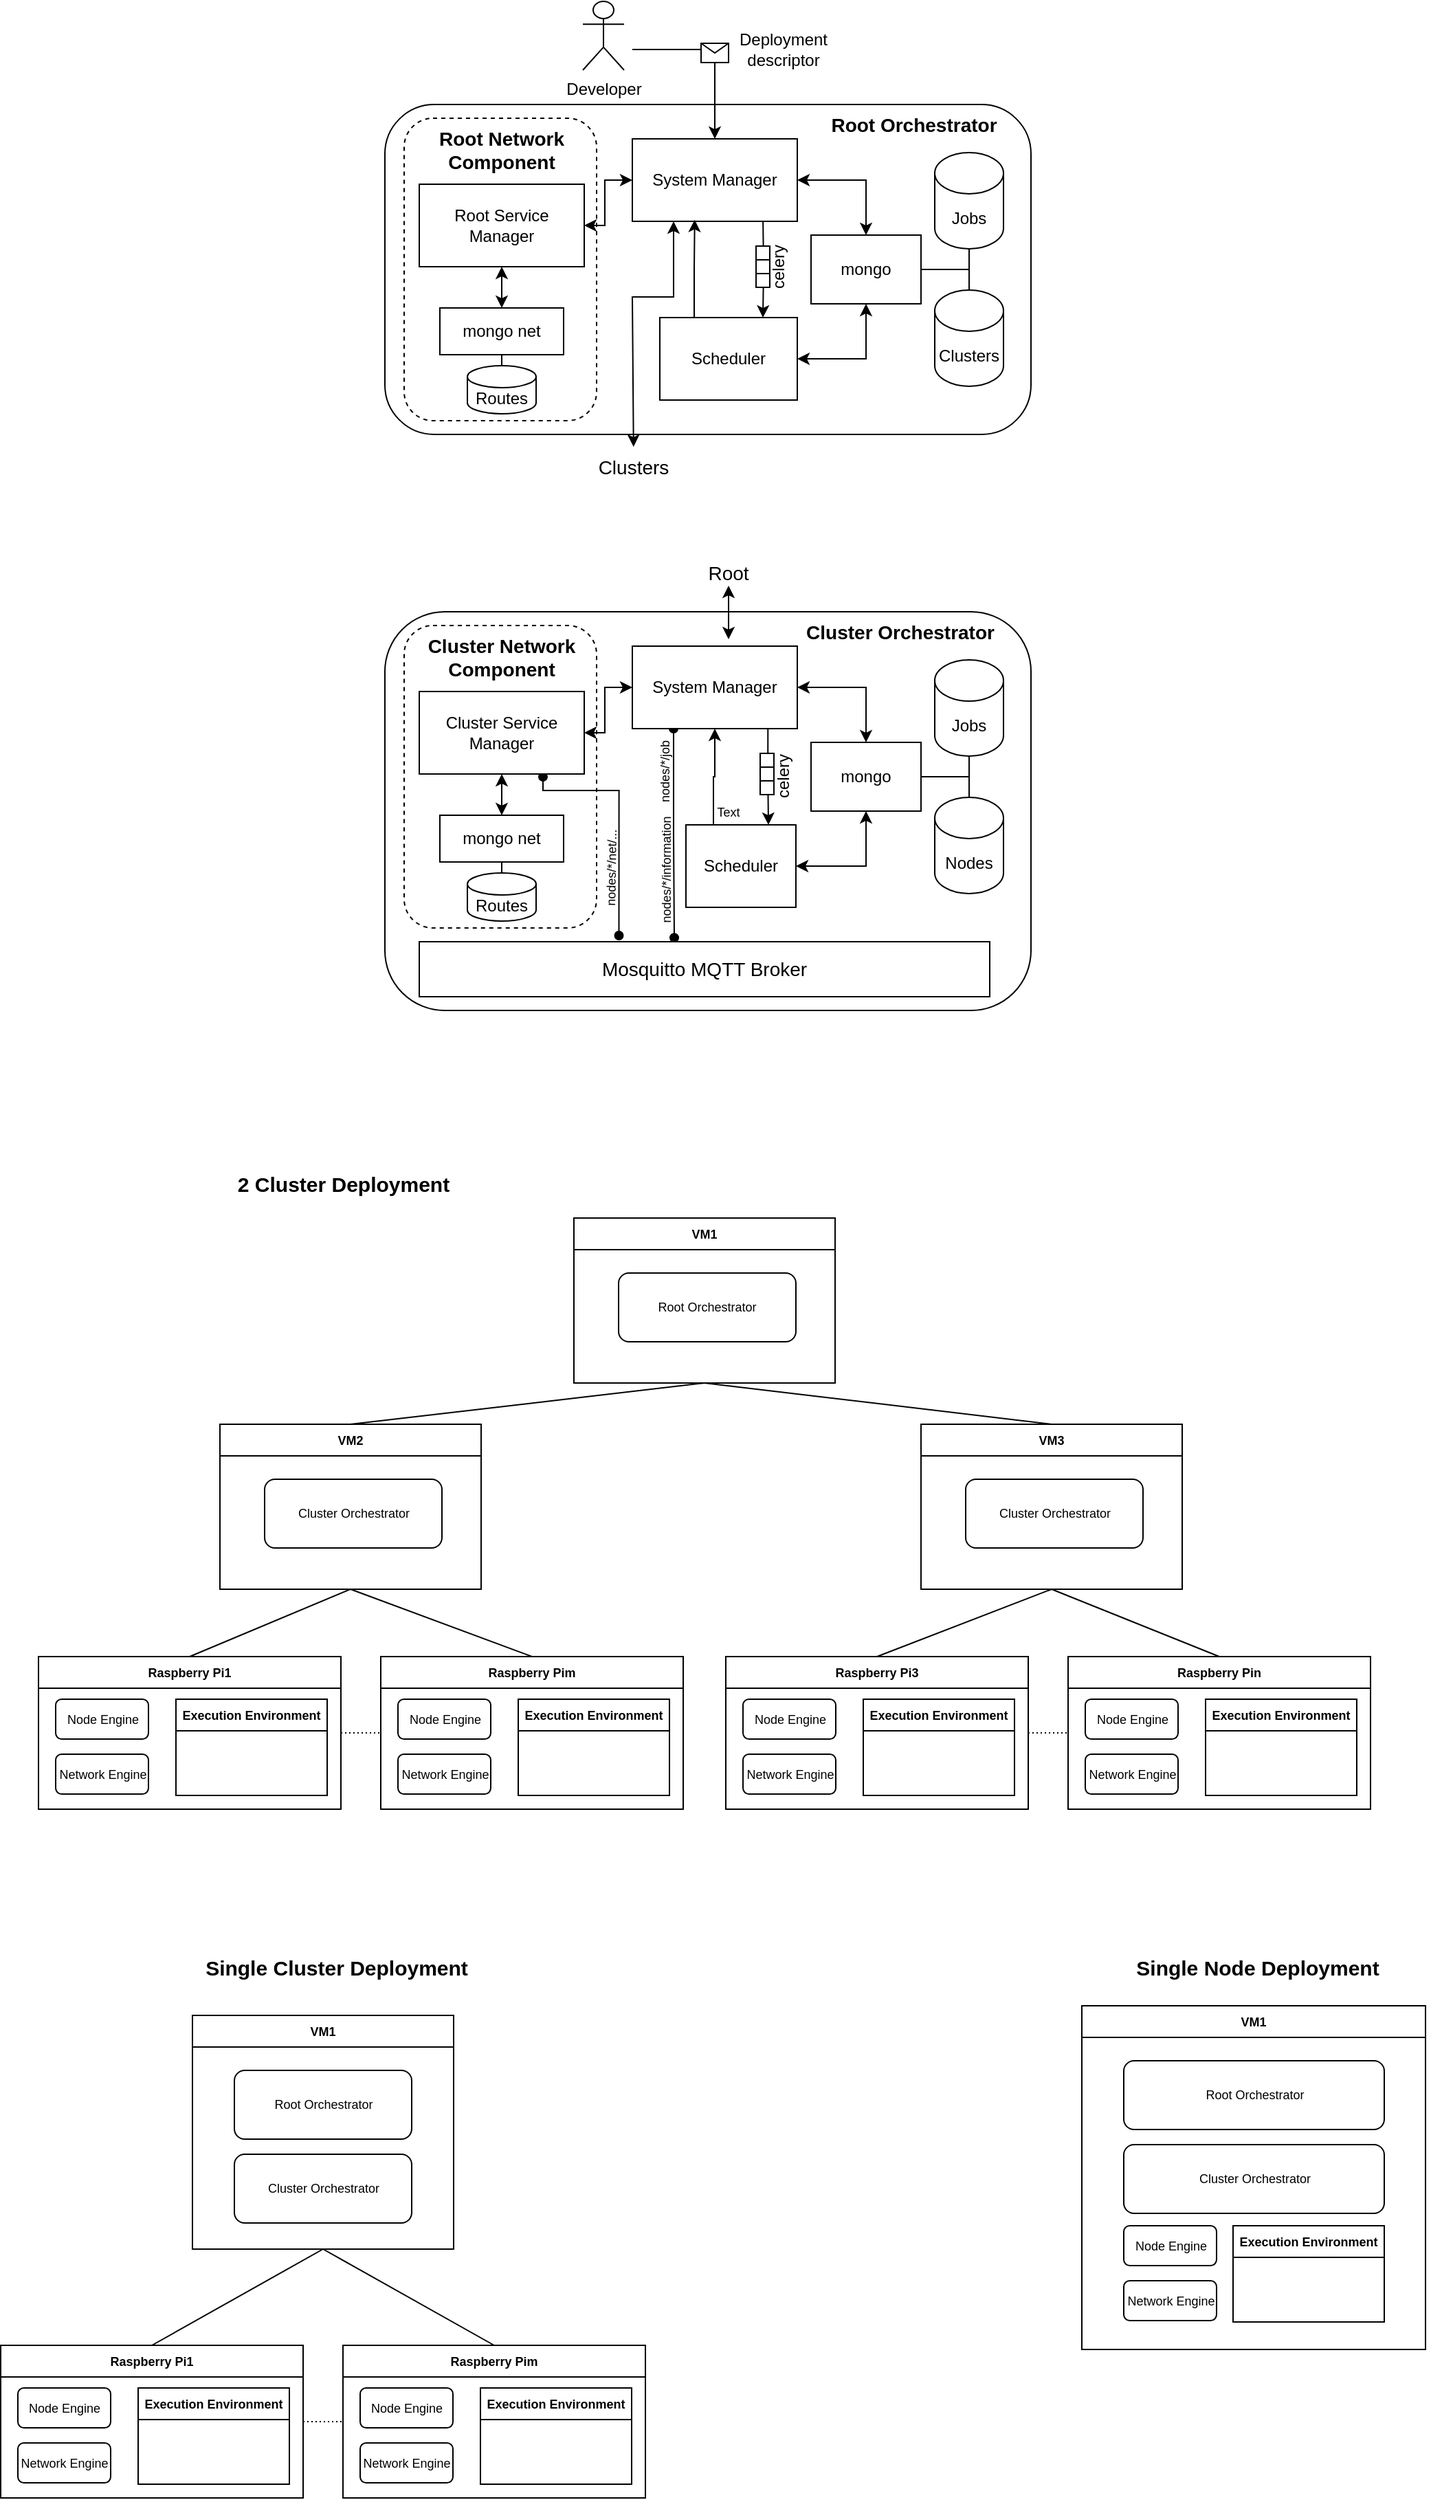 <mxfile version="16.4.0" type="device"><diagram id="ZdwTuiK6LGV12zfFTO1-" name="Page-1"><mxGraphModel dx="2547" dy="2256" grid="1" gridSize="10" guides="1" tooltips="1" connect="1" arrows="1" fold="1" page="1" pageScale="1" pageWidth="827" pageHeight="1169" math="0" shadow="0"><root><mxCell id="0"/><mxCell id="1" parent="0"/><mxCell id="b5Y4_zGtjNbEffgwSiQB-1" value="" style="rounded=1;whiteSpace=wrap;html=1;" vertex="1" parent="1"><mxGeometry x="160" y="40" width="470" height="240" as="geometry"/></mxCell><mxCell id="b5Y4_zGtjNbEffgwSiQB-14" style="edgeStyle=orthogonalEdgeStyle;rounded=0;orthogonalLoop=1;jettySize=auto;html=1;entryX=0.75;entryY=0;entryDx=0;entryDy=0;endArrow=classic;endFill=1;" edge="1" parent="1" target="b5Y4_zGtjNbEffgwSiQB-4"><mxGeometry relative="1" as="geometry"><mxPoint x="435" y="120" as="sourcePoint"/></mxGeometry></mxCell><mxCell id="b5Y4_zGtjNbEffgwSiQB-27" style="edgeStyle=orthogonalEdgeStyle;rounded=0;orthogonalLoop=1;jettySize=auto;html=1;exitX=1;exitY=0.5;exitDx=0;exitDy=0;entryX=0.5;entryY=0;entryDx=0;entryDy=0;startArrow=classic;startFill=1;endArrow=classic;endFill=1;" edge="1" parent="1" source="b5Y4_zGtjNbEffgwSiQB-2" target="b5Y4_zGtjNbEffgwSiQB-9"><mxGeometry relative="1" as="geometry"/></mxCell><mxCell id="b5Y4_zGtjNbEffgwSiQB-2" value="System Manager" style="rounded=0;whiteSpace=wrap;html=1;" vertex="1" parent="1"><mxGeometry x="340" y="65" width="120" height="60" as="geometry"/></mxCell><mxCell id="b5Y4_zGtjNbEffgwSiQB-26" style="edgeStyle=orthogonalEdgeStyle;rounded=0;orthogonalLoop=1;jettySize=auto;html=1;exitX=1;exitY=0.5;exitDx=0;exitDy=0;endArrow=classic;endFill=1;startArrow=classic;startFill=1;" edge="1" parent="1" source="b5Y4_zGtjNbEffgwSiQB-4" target="b5Y4_zGtjNbEffgwSiQB-9"><mxGeometry relative="1" as="geometry"/></mxCell><mxCell id="b5Y4_zGtjNbEffgwSiQB-71" style="edgeStyle=orthogonalEdgeStyle;rounded=0;orthogonalLoop=1;jettySize=auto;html=1;exitX=0.25;exitY=0;exitDx=0;exitDy=0;entryX=0.378;entryY=0.981;entryDx=0;entryDy=0;entryPerimeter=0;fontSize=14;startArrow=none;startFill=0;endArrow=classic;endFill=1;" edge="1" parent="1" source="b5Y4_zGtjNbEffgwSiQB-4" target="b5Y4_zGtjNbEffgwSiQB-2"><mxGeometry relative="1" as="geometry"/></mxCell><mxCell id="b5Y4_zGtjNbEffgwSiQB-4" value="Scheduler" style="rounded=0;whiteSpace=wrap;html=1;" vertex="1" parent="1"><mxGeometry x="360" y="195" width="100" height="60" as="geometry"/></mxCell><mxCell id="b5Y4_zGtjNbEffgwSiQB-5" value="Jobs" style="shape=cylinder3;whiteSpace=wrap;html=1;boundedLbl=1;backgroundOutline=1;size=15;" vertex="1" parent="1"><mxGeometry x="560" y="75" width="50" height="70" as="geometry"/></mxCell><mxCell id="b5Y4_zGtjNbEffgwSiQB-7" value="" style="rounded=1;whiteSpace=wrap;html=1;dashed=1;" vertex="1" parent="1"><mxGeometry x="174" y="50" width="140" height="220" as="geometry"/></mxCell><mxCell id="b5Y4_zGtjNbEffgwSiQB-33" style="edgeStyle=orthogonalEdgeStyle;rounded=0;orthogonalLoop=1;jettySize=auto;html=1;exitX=0.5;exitY=1;exitDx=0;exitDy=0;entryX=0.5;entryY=0;entryDx=0;entryDy=0;startArrow=classic;startFill=1;endArrow=classic;endFill=1;" edge="1" parent="1" source="b5Y4_zGtjNbEffgwSiQB-3" target="b5Y4_zGtjNbEffgwSiQB-31"><mxGeometry relative="1" as="geometry"/></mxCell><mxCell id="b5Y4_zGtjNbEffgwSiQB-3" value="Root Service Manager" style="rounded=0;whiteSpace=wrap;html=1;" vertex="1" parent="1"><mxGeometry x="185" y="98" width="120" height="60" as="geometry"/></mxCell><mxCell id="b5Y4_zGtjNbEffgwSiQB-6" value="Routes" style="shape=cylinder3;whiteSpace=wrap;html=1;boundedLbl=1;backgroundOutline=1;size=8.0;" vertex="1" parent="1"><mxGeometry x="220" y="230" width="50" height="35" as="geometry"/></mxCell><mxCell id="b5Y4_zGtjNbEffgwSiQB-8" value="Clusters" style="shape=cylinder3;whiteSpace=wrap;html=1;boundedLbl=1;backgroundOutline=1;size=15;" vertex="1" parent="1"><mxGeometry x="560" y="175" width="50" height="70" as="geometry"/></mxCell><mxCell id="b5Y4_zGtjNbEffgwSiQB-11" style="edgeStyle=orthogonalEdgeStyle;rounded=0;orthogonalLoop=1;jettySize=auto;html=1;exitX=1;exitY=0.5;exitDx=0;exitDy=0;entryX=0.5;entryY=1;entryDx=0;entryDy=0;entryPerimeter=0;endArrow=none;endFill=0;" edge="1" parent="1" source="b5Y4_zGtjNbEffgwSiQB-9" target="b5Y4_zGtjNbEffgwSiQB-5"><mxGeometry relative="1" as="geometry"/></mxCell><mxCell id="b5Y4_zGtjNbEffgwSiQB-12" style="edgeStyle=orthogonalEdgeStyle;rounded=0;orthogonalLoop=1;jettySize=auto;html=1;exitX=1;exitY=0.5;exitDx=0;exitDy=0;entryX=0.5;entryY=0;entryDx=0;entryDy=0;entryPerimeter=0;endArrow=none;endFill=0;" edge="1" parent="1" source="b5Y4_zGtjNbEffgwSiQB-9" target="b5Y4_zGtjNbEffgwSiQB-8"><mxGeometry relative="1" as="geometry"/></mxCell><mxCell id="b5Y4_zGtjNbEffgwSiQB-9" value="mongo" style="rounded=0;whiteSpace=wrap;html=1;" vertex="1" parent="1"><mxGeometry x="470" y="135" width="80" height="50" as="geometry"/></mxCell><mxCell id="b5Y4_zGtjNbEffgwSiQB-24" value="" style="group" vertex="1" connectable="0" parent="1"><mxGeometry x="430" y="143" width="10" height="30" as="geometry"/></mxCell><mxCell id="b5Y4_zGtjNbEffgwSiQB-20" value="" style="rounded=0;whiteSpace=wrap;html=1;" vertex="1" parent="b5Y4_zGtjNbEffgwSiQB-24"><mxGeometry width="10" height="10" as="geometry"/></mxCell><mxCell id="b5Y4_zGtjNbEffgwSiQB-21" value="" style="rounded=0;whiteSpace=wrap;html=1;" vertex="1" parent="b5Y4_zGtjNbEffgwSiQB-24"><mxGeometry y="10" width="10" height="10" as="geometry"/></mxCell><mxCell id="b5Y4_zGtjNbEffgwSiQB-22" value="" style="rounded=0;whiteSpace=wrap;html=1;" vertex="1" parent="b5Y4_zGtjNbEffgwSiQB-24"><mxGeometry y="20" width="10" height="10" as="geometry"/></mxCell><mxCell id="b5Y4_zGtjNbEffgwSiQB-25" value="celery" style="text;html=1;strokeColor=none;fillColor=none;align=center;verticalAlign=middle;whiteSpace=wrap;rounded=0;rotation=-90;" vertex="1" parent="1"><mxGeometry x="409" y="148" width="75" height="20" as="geometry"/></mxCell><mxCell id="b5Y4_zGtjNbEffgwSiQB-29" style="edgeStyle=orthogonalEdgeStyle;rounded=0;orthogonalLoop=1;jettySize=auto;html=1;exitX=0;exitY=0.5;exitDx=0;exitDy=0;entryX=1;entryY=0.5;entryDx=0;entryDy=0;startArrow=classic;startFill=1;endArrow=classic;endFill=1;" edge="1" parent="1" source="b5Y4_zGtjNbEffgwSiQB-2" target="b5Y4_zGtjNbEffgwSiQB-3"><mxGeometry relative="1" as="geometry"><Array as="points"><mxPoint x="320" y="95"/><mxPoint x="320" y="128"/></Array></mxGeometry></mxCell><mxCell id="b5Y4_zGtjNbEffgwSiQB-34" style="edgeStyle=orthogonalEdgeStyle;rounded=0;orthogonalLoop=1;jettySize=auto;html=1;exitX=0.5;exitY=1;exitDx=0;exitDy=0;entryX=0.5;entryY=0;entryDx=0;entryDy=0;entryPerimeter=0;startArrow=none;startFill=0;endArrow=none;endFill=0;" edge="1" parent="1" source="b5Y4_zGtjNbEffgwSiQB-31" target="b5Y4_zGtjNbEffgwSiQB-6"><mxGeometry relative="1" as="geometry"/></mxCell><mxCell id="b5Y4_zGtjNbEffgwSiQB-31" value="mongo net" style="rounded=0;whiteSpace=wrap;html=1;" vertex="1" parent="1"><mxGeometry x="200" y="188" width="90" height="34" as="geometry"/></mxCell><mxCell id="b5Y4_zGtjNbEffgwSiQB-35" value="Developer" style="shape=umlActor;verticalLabelPosition=bottom;verticalAlign=top;html=1;outlineConnect=0;" vertex="1" parent="1"><mxGeometry x="304" y="-35" width="30" height="50" as="geometry"/></mxCell><mxCell id="b5Y4_zGtjNbEffgwSiQB-36" value="" style="endArrow=classic;html=1;rounded=0;entryX=0.5;entryY=0;entryDx=0;entryDy=0;" edge="1" parent="1" target="b5Y4_zGtjNbEffgwSiQB-2"><mxGeometry relative="1" as="geometry"><mxPoint x="340" as="sourcePoint"/><mxPoint x="430" y="-40" as="targetPoint"/><Array as="points"><mxPoint x="400"/></Array></mxGeometry></mxCell><mxCell id="b5Y4_zGtjNbEffgwSiQB-37" value="" style="shape=message;html=1;outlineConnect=0;" vertex="1" parent="b5Y4_zGtjNbEffgwSiQB-36"><mxGeometry width="20" height="14" relative="1" as="geometry"><mxPoint x="-10" y="-7" as="offset"/></mxGeometry></mxCell><mxCell id="b5Y4_zGtjNbEffgwSiQB-38" value="Deployment descriptor" style="text;html=1;strokeColor=none;fillColor=none;align=center;verticalAlign=middle;whiteSpace=wrap;rounded=0;" vertex="1" parent="1"><mxGeometry x="420" y="-15" width="60" height="30" as="geometry"/></mxCell><mxCell id="b5Y4_zGtjNbEffgwSiQB-39" value="&lt;b&gt;&lt;font style=&quot;font-size: 14px&quot;&gt;Root Orchestrator&lt;/font&gt;&lt;/b&gt;" style="text;html=1;strokeColor=none;fillColor=none;align=center;verticalAlign=middle;whiteSpace=wrap;rounded=0;dashed=1;" vertex="1" parent="1"><mxGeometry x="480" y="40" width="130" height="30" as="geometry"/></mxCell><mxCell id="b5Y4_zGtjNbEffgwSiQB-40" value="&lt;b&gt;&lt;font style=&quot;font-size: 14px&quot;&gt;Root Network Component&lt;/font&gt;&lt;/b&gt;" style="text;html=1;strokeColor=none;fillColor=none;align=center;verticalAlign=middle;whiteSpace=wrap;rounded=0;dashed=1;" vertex="1" parent="1"><mxGeometry x="185" y="58" width="120" height="30" as="geometry"/></mxCell><mxCell id="b5Y4_zGtjNbEffgwSiQB-42" value="" style="rounded=1;whiteSpace=wrap;html=1;" vertex="1" parent="1"><mxGeometry x="160" y="409" width="470" height="290" as="geometry"/></mxCell><mxCell id="b5Y4_zGtjNbEffgwSiQB-43" style="edgeStyle=orthogonalEdgeStyle;rounded=0;orthogonalLoop=1;jettySize=auto;html=1;exitX=0.822;exitY=0.994;exitDx=0;exitDy=0;entryX=0.75;entryY=0;entryDx=0;entryDy=0;endArrow=classic;endFill=1;exitPerimeter=0;" edge="1" parent="1" source="b5Y4_zGtjNbEffgwSiQB-45" target="b5Y4_zGtjNbEffgwSiQB-48"><mxGeometry relative="1" as="geometry"/></mxCell><mxCell id="b5Y4_zGtjNbEffgwSiQB-44" style="edgeStyle=orthogonalEdgeStyle;rounded=0;orthogonalLoop=1;jettySize=auto;html=1;exitX=1;exitY=0.5;exitDx=0;exitDy=0;entryX=0.5;entryY=0;entryDx=0;entryDy=0;startArrow=classic;startFill=1;endArrow=classic;endFill=1;" edge="1" parent="1" source="b5Y4_zGtjNbEffgwSiQB-45" target="b5Y4_zGtjNbEffgwSiQB-57"><mxGeometry relative="1" as="geometry"/></mxCell><mxCell id="b5Y4_zGtjNbEffgwSiQB-70" style="edgeStyle=orthogonalEdgeStyle;rounded=0;orthogonalLoop=1;jettySize=auto;html=1;exitX=0.25;exitY=1;exitDx=0;exitDy=0;entryX=0.447;entryY=-0.071;entryDx=0;entryDy=0;entryPerimeter=0;fontSize=14;startArrow=oval;startFill=1;endArrow=oval;endFill=1;" edge="1" parent="1" source="b5Y4_zGtjNbEffgwSiQB-45" target="b5Y4_zGtjNbEffgwSiQB-68"><mxGeometry relative="1" as="geometry"/></mxCell><mxCell id="b5Y4_zGtjNbEffgwSiQB-45" value="System Manager" style="rounded=0;whiteSpace=wrap;html=1;" vertex="1" parent="1"><mxGeometry x="340" y="434" width="120" height="60" as="geometry"/></mxCell><mxCell id="b5Y4_zGtjNbEffgwSiQB-46" style="edgeStyle=orthogonalEdgeStyle;rounded=0;orthogonalLoop=1;jettySize=auto;html=1;exitX=0.25;exitY=0;exitDx=0;exitDy=0;entryX=0.5;entryY=1;entryDx=0;entryDy=0;endArrow=classic;endFill=1;" edge="1" parent="1" source="b5Y4_zGtjNbEffgwSiQB-48" target="b5Y4_zGtjNbEffgwSiQB-45"><mxGeometry relative="1" as="geometry"/></mxCell><mxCell id="b5Y4_zGtjNbEffgwSiQB-47" style="edgeStyle=orthogonalEdgeStyle;rounded=0;orthogonalLoop=1;jettySize=auto;html=1;exitX=1;exitY=0.5;exitDx=0;exitDy=0;endArrow=classic;endFill=1;startArrow=classic;startFill=1;" edge="1" parent="1" source="b5Y4_zGtjNbEffgwSiQB-48" target="b5Y4_zGtjNbEffgwSiQB-57"><mxGeometry relative="1" as="geometry"/></mxCell><mxCell id="b5Y4_zGtjNbEffgwSiQB-48" value="Scheduler" style="rounded=0;whiteSpace=wrap;html=1;" vertex="1" parent="1"><mxGeometry x="379" y="564" width="80" height="60" as="geometry"/></mxCell><mxCell id="b5Y4_zGtjNbEffgwSiQB-49" value="Jobs" style="shape=cylinder3;whiteSpace=wrap;html=1;boundedLbl=1;backgroundOutline=1;size=15;" vertex="1" parent="1"><mxGeometry x="560" y="444" width="50" height="70" as="geometry"/></mxCell><mxCell id="b5Y4_zGtjNbEffgwSiQB-50" value="" style="rounded=1;whiteSpace=wrap;html=1;dashed=1;" vertex="1" parent="1"><mxGeometry x="174" y="419" width="140" height="220" as="geometry"/></mxCell><mxCell id="b5Y4_zGtjNbEffgwSiQB-51" style="edgeStyle=orthogonalEdgeStyle;rounded=0;orthogonalLoop=1;jettySize=auto;html=1;exitX=0.5;exitY=1;exitDx=0;exitDy=0;entryX=0.5;entryY=0;entryDx=0;entryDy=0;startArrow=classic;startFill=1;endArrow=classic;endFill=1;" edge="1" parent="1" source="b5Y4_zGtjNbEffgwSiQB-52" target="b5Y4_zGtjNbEffgwSiQB-65"><mxGeometry relative="1" as="geometry"/></mxCell><mxCell id="b5Y4_zGtjNbEffgwSiQB-69" style="edgeStyle=orthogonalEdgeStyle;rounded=0;orthogonalLoop=1;jettySize=auto;html=1;fontSize=14;startArrow=oval;startFill=1;endArrow=oval;endFill=1;entryX=0.35;entryY=-0.113;entryDx=0;entryDy=0;entryPerimeter=0;" edge="1" parent="1" target="b5Y4_zGtjNbEffgwSiQB-68"><mxGeometry relative="1" as="geometry"><mxPoint x="275" y="529" as="sourcePoint"/><mxPoint x="330" y="639" as="targetPoint"/><Array as="points"><mxPoint x="275" y="539"/><mxPoint x="330" y="539"/></Array></mxGeometry></mxCell><mxCell id="b5Y4_zGtjNbEffgwSiQB-52" value="Cluster Service Manager" style="rounded=0;whiteSpace=wrap;html=1;" vertex="1" parent="1"><mxGeometry x="185" y="467" width="120" height="60" as="geometry"/></mxCell><mxCell id="b5Y4_zGtjNbEffgwSiQB-53" value="Routes" style="shape=cylinder3;whiteSpace=wrap;html=1;boundedLbl=1;backgroundOutline=1;size=8.0;" vertex="1" parent="1"><mxGeometry x="220" y="599" width="50" height="35" as="geometry"/></mxCell><mxCell id="b5Y4_zGtjNbEffgwSiQB-54" value="Nodes" style="shape=cylinder3;whiteSpace=wrap;html=1;boundedLbl=1;backgroundOutline=1;size=15;" vertex="1" parent="1"><mxGeometry x="560" y="544" width="50" height="70" as="geometry"/></mxCell><mxCell id="b5Y4_zGtjNbEffgwSiQB-55" style="edgeStyle=orthogonalEdgeStyle;rounded=0;orthogonalLoop=1;jettySize=auto;html=1;exitX=1;exitY=0.5;exitDx=0;exitDy=0;entryX=0.5;entryY=1;entryDx=0;entryDy=0;entryPerimeter=0;endArrow=none;endFill=0;" edge="1" parent="1" source="b5Y4_zGtjNbEffgwSiQB-57" target="b5Y4_zGtjNbEffgwSiQB-49"><mxGeometry relative="1" as="geometry"/></mxCell><mxCell id="b5Y4_zGtjNbEffgwSiQB-56" style="edgeStyle=orthogonalEdgeStyle;rounded=0;orthogonalLoop=1;jettySize=auto;html=1;exitX=1;exitY=0.5;exitDx=0;exitDy=0;entryX=0.5;entryY=0;entryDx=0;entryDy=0;entryPerimeter=0;endArrow=none;endFill=0;" edge="1" parent="1" source="b5Y4_zGtjNbEffgwSiQB-57" target="b5Y4_zGtjNbEffgwSiQB-54"><mxGeometry relative="1" as="geometry"/></mxCell><mxCell id="b5Y4_zGtjNbEffgwSiQB-57" value="mongo" style="rounded=0;whiteSpace=wrap;html=1;" vertex="1" parent="1"><mxGeometry x="470" y="504" width="80" height="50" as="geometry"/></mxCell><mxCell id="b5Y4_zGtjNbEffgwSiQB-58" value="" style="group" vertex="1" connectable="0" parent="1"><mxGeometry x="433" y="512" width="10" height="30" as="geometry"/></mxCell><mxCell id="b5Y4_zGtjNbEffgwSiQB-59" value="" style="rounded=0;whiteSpace=wrap;html=1;" vertex="1" parent="b5Y4_zGtjNbEffgwSiQB-58"><mxGeometry width="10" height="10" as="geometry"/></mxCell><mxCell id="b5Y4_zGtjNbEffgwSiQB-60" value="" style="rounded=0;whiteSpace=wrap;html=1;" vertex="1" parent="b5Y4_zGtjNbEffgwSiQB-58"><mxGeometry y="10" width="10" height="10" as="geometry"/></mxCell><mxCell id="b5Y4_zGtjNbEffgwSiQB-61" value="" style="rounded=0;whiteSpace=wrap;html=1;" vertex="1" parent="b5Y4_zGtjNbEffgwSiQB-58"><mxGeometry y="20" width="10" height="10" as="geometry"/></mxCell><mxCell id="b5Y4_zGtjNbEffgwSiQB-62" value="celery" style="text;html=1;strokeColor=none;fillColor=none;align=center;verticalAlign=middle;whiteSpace=wrap;rounded=0;rotation=-90;" vertex="1" parent="1"><mxGeometry x="412.5" y="519" width="75" height="20" as="geometry"/></mxCell><mxCell id="b5Y4_zGtjNbEffgwSiQB-63" style="edgeStyle=orthogonalEdgeStyle;rounded=0;orthogonalLoop=1;jettySize=auto;html=1;exitX=0;exitY=0.5;exitDx=0;exitDy=0;entryX=1;entryY=0.5;entryDx=0;entryDy=0;startArrow=classic;startFill=1;endArrow=classic;endFill=1;" edge="1" parent="1" source="b5Y4_zGtjNbEffgwSiQB-45" target="b5Y4_zGtjNbEffgwSiQB-52"><mxGeometry relative="1" as="geometry"><Array as="points"><mxPoint x="320" y="464"/><mxPoint x="320" y="497"/></Array></mxGeometry></mxCell><mxCell id="b5Y4_zGtjNbEffgwSiQB-64" style="edgeStyle=orthogonalEdgeStyle;rounded=0;orthogonalLoop=1;jettySize=auto;html=1;exitX=0.5;exitY=1;exitDx=0;exitDy=0;entryX=0.5;entryY=0;entryDx=0;entryDy=0;entryPerimeter=0;startArrow=none;startFill=0;endArrow=none;endFill=0;" edge="1" parent="1" source="b5Y4_zGtjNbEffgwSiQB-65" target="b5Y4_zGtjNbEffgwSiQB-53"><mxGeometry relative="1" as="geometry"/></mxCell><mxCell id="b5Y4_zGtjNbEffgwSiQB-65" value="mongo net" style="rounded=0;whiteSpace=wrap;html=1;" vertex="1" parent="1"><mxGeometry x="200" y="557" width="90" height="34" as="geometry"/></mxCell><mxCell id="b5Y4_zGtjNbEffgwSiQB-66" value="&lt;b&gt;&lt;font style=&quot;font-size: 14px&quot;&gt;Cluster Orchestrator&lt;/font&gt;&lt;/b&gt;" style="text;html=1;strokeColor=none;fillColor=none;align=center;verticalAlign=middle;whiteSpace=wrap;rounded=0;dashed=1;" vertex="1" parent="1"><mxGeometry x="460" y="409" width="150" height="30" as="geometry"/></mxCell><mxCell id="b5Y4_zGtjNbEffgwSiQB-67" value="&lt;b&gt;&lt;font style=&quot;font-size: 14px&quot;&gt;Cluster Network Component&lt;/font&gt;&lt;/b&gt;" style="text;html=1;strokeColor=none;fillColor=none;align=center;verticalAlign=middle;whiteSpace=wrap;rounded=0;dashed=1;" vertex="1" parent="1"><mxGeometry x="185" y="427" width="120" height="30" as="geometry"/></mxCell><mxCell id="b5Y4_zGtjNbEffgwSiQB-68" value="Mosquitto MQTT Broker" style="rounded=0;whiteSpace=wrap;html=1;fontSize=14;" vertex="1" parent="1"><mxGeometry x="185" y="649" width="415" height="40" as="geometry"/></mxCell><mxCell id="b5Y4_zGtjNbEffgwSiQB-74" value="" style="endArrow=classic;startArrow=classic;html=1;rounded=0;fontSize=14;entryX=0.25;entryY=1;entryDx=0;entryDy=0;" edge="1" parent="1" source="b5Y4_zGtjNbEffgwSiQB-75" target="b5Y4_zGtjNbEffgwSiQB-2"><mxGeometry width="50" height="50" relative="1" as="geometry"><mxPoint x="340" y="290" as="sourcePoint"/><mxPoint x="390" y="260" as="targetPoint"/><Array as="points"><mxPoint x="340" y="180"/><mxPoint x="370" y="180"/></Array></mxGeometry></mxCell><mxCell id="b5Y4_zGtjNbEffgwSiQB-75" value="Clusters" style="text;html=1;strokeColor=none;fillColor=none;align=center;verticalAlign=middle;whiteSpace=wrap;rounded=0;fontSize=14;" vertex="1" parent="1"><mxGeometry x="311" y="289" width="60" height="30" as="geometry"/></mxCell><mxCell id="b5Y4_zGtjNbEffgwSiQB-76" value="" style="endArrow=classic;startArrow=classic;html=1;rounded=0;fontSize=14;" edge="1" parent="1"><mxGeometry width="50" height="50" relative="1" as="geometry"><mxPoint x="410" y="429" as="sourcePoint"/><mxPoint x="410" y="390" as="targetPoint"/></mxGeometry></mxCell><mxCell id="b5Y4_zGtjNbEffgwSiQB-77" value="Root" style="text;html=1;strokeColor=none;fillColor=none;align=center;verticalAlign=middle;whiteSpace=wrap;rounded=0;fontSize=14;" vertex="1" parent="1"><mxGeometry x="380" y="366" width="60" height="30" as="geometry"/></mxCell><mxCell id="b5Y4_zGtjNbEffgwSiQB-78" value="&lt;font style=&quot;font-size: 9px&quot;&gt;nodes/*/net/...&lt;/font&gt;" style="text;html=1;strokeColor=none;fillColor=none;align=center;verticalAlign=middle;whiteSpace=wrap;rounded=0;fontSize=14;rotation=-89;" vertex="1" parent="1"><mxGeometry x="293" y="580" width="60" height="30" as="geometry"/></mxCell><mxCell id="b5Y4_zGtjNbEffgwSiQB-79" value="Text" style="text;html=1;strokeColor=none;fillColor=none;align=center;verticalAlign=middle;whiteSpace=wrap;rounded=0;fontSize=9;" vertex="1" parent="1"><mxGeometry x="380" y="540" width="60" height="30" as="geometry"/></mxCell><mxCell id="b5Y4_zGtjNbEffgwSiQB-80" value="nodes/*/information&amp;nbsp;&amp;nbsp;" style="text;html=1;strokeColor=none;fillColor=none;align=center;verticalAlign=middle;whiteSpace=wrap;rounded=0;fontSize=9;rotation=-90;" vertex="1" parent="1"><mxGeometry x="335" y="579" width="60" height="30" as="geometry"/></mxCell><mxCell id="b5Y4_zGtjNbEffgwSiQB-81" value="nodes/*/job" style="text;html=1;strokeColor=none;fillColor=none;align=center;verticalAlign=middle;whiteSpace=wrap;rounded=0;fontSize=9;rotation=-90;" vertex="1" parent="1"><mxGeometry x="334" y="510" width="60" height="30" as="geometry"/></mxCell><mxCell id="b5Y4_zGtjNbEffgwSiQB-82" value="VM1" style="swimlane;fontSize=9;" vertex="1" parent="1"><mxGeometry x="297.5" y="850" width="190" height="120" as="geometry"/></mxCell><mxCell id="b5Y4_zGtjNbEffgwSiQB-83" value="Root Orchestrator" style="rounded=1;whiteSpace=wrap;html=1;fontSize=9;" vertex="1" parent="b5Y4_zGtjNbEffgwSiQB-82"><mxGeometry x="32.5" y="40" width="129" height="50" as="geometry"/></mxCell><mxCell id="b5Y4_zGtjNbEffgwSiQB-110" style="edgeStyle=none;rounded=0;orthogonalLoop=1;jettySize=auto;html=1;exitX=0.5;exitY=0;exitDx=0;exitDy=0;entryX=0.5;entryY=1;entryDx=0;entryDy=0;fontSize=9;startArrow=none;startFill=0;endArrow=none;endFill=0;" edge="1" parent="1" source="b5Y4_zGtjNbEffgwSiQB-86" target="b5Y4_zGtjNbEffgwSiQB-82"><mxGeometry relative="1" as="geometry"/></mxCell><mxCell id="b5Y4_zGtjNbEffgwSiQB-86" value="VM2" style="swimlane;fontSize=9;" vertex="1" parent="1"><mxGeometry x="40" y="1000" width="190" height="120" as="geometry"/></mxCell><mxCell id="b5Y4_zGtjNbEffgwSiQB-87" value="Cluster Orchestrator" style="rounded=1;whiteSpace=wrap;html=1;fontSize=9;" vertex="1" parent="b5Y4_zGtjNbEffgwSiQB-86"><mxGeometry x="32.5" y="40" width="129" height="50" as="geometry"/></mxCell><mxCell id="b5Y4_zGtjNbEffgwSiQB-111" style="edgeStyle=none;rounded=0;orthogonalLoop=1;jettySize=auto;html=1;exitX=0.5;exitY=0;exitDx=0;exitDy=0;entryX=0.5;entryY=1;entryDx=0;entryDy=0;fontSize=9;startArrow=none;startFill=0;endArrow=none;endFill=0;" edge="1" parent="1" source="b5Y4_zGtjNbEffgwSiQB-88" target="b5Y4_zGtjNbEffgwSiQB-82"><mxGeometry relative="1" as="geometry"/></mxCell><mxCell id="b5Y4_zGtjNbEffgwSiQB-88" value="VM3" style="swimlane;fontSize=9;" vertex="1" parent="1"><mxGeometry x="550" y="1000" width="190" height="120" as="geometry"/></mxCell><mxCell id="b5Y4_zGtjNbEffgwSiQB-89" value="Cluster Orchestrator" style="rounded=1;whiteSpace=wrap;html=1;fontSize=9;" vertex="1" parent="b5Y4_zGtjNbEffgwSiQB-88"><mxGeometry x="32.5" y="40" width="129" height="50" as="geometry"/></mxCell><mxCell id="b5Y4_zGtjNbEffgwSiQB-106" style="rounded=0;orthogonalLoop=1;jettySize=auto;html=1;exitX=0.5;exitY=0;exitDx=0;exitDy=0;entryX=0.5;entryY=1;entryDx=0;entryDy=0;fontSize=9;startArrow=none;startFill=0;endArrow=none;endFill=0;" edge="1" parent="1" source="b5Y4_zGtjNbEffgwSiQB-90" target="b5Y4_zGtjNbEffgwSiQB-86"><mxGeometry relative="1" as="geometry"/></mxCell><mxCell id="b5Y4_zGtjNbEffgwSiQB-120" style="edgeStyle=none;rounded=0;orthogonalLoop=1;jettySize=auto;html=1;exitX=1;exitY=0.5;exitDx=0;exitDy=0;entryX=0;entryY=0.5;entryDx=0;entryDy=0;dashed=1;dashPattern=1 2;fontSize=15;startArrow=none;startFill=0;endArrow=none;endFill=0;" edge="1" parent="1" source="b5Y4_zGtjNbEffgwSiQB-90" target="b5Y4_zGtjNbEffgwSiQB-94"><mxGeometry relative="1" as="geometry"/></mxCell><mxCell id="b5Y4_zGtjNbEffgwSiQB-90" value="Raspberry Pi1" style="swimlane;fontSize=9;" vertex="1" parent="1"><mxGeometry x="-92" y="1169" width="220" height="111" as="geometry"/></mxCell><mxCell id="b5Y4_zGtjNbEffgwSiQB-91" value="Node Engine" style="rounded=1;whiteSpace=wrap;html=1;fontSize=9;" vertex="1" parent="b5Y4_zGtjNbEffgwSiQB-90"><mxGeometry x="12.5" y="31" width="67.5" height="29" as="geometry"/></mxCell><mxCell id="b5Y4_zGtjNbEffgwSiQB-92" value="Network Engine" style="rounded=1;whiteSpace=wrap;html=1;fontSize=9;" vertex="1" parent="b5Y4_zGtjNbEffgwSiQB-90"><mxGeometry x="12.5" y="71" width="67.5" height="29" as="geometry"/></mxCell><mxCell id="b5Y4_zGtjNbEffgwSiQB-93" value="Execution Environment" style="swimlane;fontSize=9;" vertex="1" parent="b5Y4_zGtjNbEffgwSiQB-90"><mxGeometry x="100" y="31" width="110" height="70" as="geometry"/></mxCell><mxCell id="b5Y4_zGtjNbEffgwSiQB-94" value="Raspberry Pim" style="swimlane;fontSize=9;" vertex="1" parent="1"><mxGeometry x="157" y="1169" width="220" height="111" as="geometry"/></mxCell><mxCell id="b5Y4_zGtjNbEffgwSiQB-95" value="Node Engine" style="rounded=1;whiteSpace=wrap;html=1;fontSize=9;" vertex="1" parent="b5Y4_zGtjNbEffgwSiQB-94"><mxGeometry x="12.5" y="31" width="67.5" height="29" as="geometry"/></mxCell><mxCell id="b5Y4_zGtjNbEffgwSiQB-96" value="Network Engine" style="rounded=1;whiteSpace=wrap;html=1;fontSize=9;" vertex="1" parent="b5Y4_zGtjNbEffgwSiQB-94"><mxGeometry x="12.5" y="71" width="67.5" height="29" as="geometry"/></mxCell><mxCell id="b5Y4_zGtjNbEffgwSiQB-97" value="Execution Environment" style="swimlane;fontSize=9;" vertex="1" parent="b5Y4_zGtjNbEffgwSiQB-94"><mxGeometry x="100" y="31" width="110" height="70" as="geometry"/></mxCell><mxCell id="b5Y4_zGtjNbEffgwSiQB-108" style="edgeStyle=none;rounded=0;orthogonalLoop=1;jettySize=auto;html=1;exitX=0.5;exitY=0;exitDx=0;exitDy=0;entryX=0.5;entryY=1;entryDx=0;entryDy=0;fontSize=9;startArrow=none;startFill=0;endArrow=none;endFill=0;" edge="1" parent="1" source="b5Y4_zGtjNbEffgwSiQB-98" target="b5Y4_zGtjNbEffgwSiQB-88"><mxGeometry relative="1" as="geometry"/></mxCell><mxCell id="b5Y4_zGtjNbEffgwSiQB-119" style="edgeStyle=none;rounded=0;orthogonalLoop=1;jettySize=auto;html=1;exitX=1;exitY=0.5;exitDx=0;exitDy=0;entryX=0;entryY=0.5;entryDx=0;entryDy=0;fontSize=15;startArrow=none;startFill=0;endArrow=none;endFill=0;dashed=1;dashPattern=1 2;" edge="1" parent="1" source="b5Y4_zGtjNbEffgwSiQB-98" target="b5Y4_zGtjNbEffgwSiQB-102"><mxGeometry relative="1" as="geometry"/></mxCell><mxCell id="b5Y4_zGtjNbEffgwSiQB-98" value="Raspberry Pi3" style="swimlane;fontSize=9;" vertex="1" parent="1"><mxGeometry x="408" y="1169" width="220" height="111" as="geometry"/></mxCell><mxCell id="b5Y4_zGtjNbEffgwSiQB-99" value="Node Engine" style="rounded=1;whiteSpace=wrap;html=1;fontSize=9;" vertex="1" parent="b5Y4_zGtjNbEffgwSiQB-98"><mxGeometry x="12.5" y="31" width="67.5" height="29" as="geometry"/></mxCell><mxCell id="b5Y4_zGtjNbEffgwSiQB-100" value="Network Engine" style="rounded=1;whiteSpace=wrap;html=1;fontSize=9;" vertex="1" parent="b5Y4_zGtjNbEffgwSiQB-98"><mxGeometry x="12.5" y="71" width="67.5" height="29" as="geometry"/></mxCell><mxCell id="b5Y4_zGtjNbEffgwSiQB-101" value="Execution Environment" style="swimlane;fontSize=9;" vertex="1" parent="b5Y4_zGtjNbEffgwSiQB-98"><mxGeometry x="100" y="31" width="110" height="70" as="geometry"/></mxCell><mxCell id="b5Y4_zGtjNbEffgwSiQB-102" value="Raspberry Pin" style="swimlane;fontSize=9;" vertex="1" parent="1"><mxGeometry x="657" y="1169" width="220" height="111" as="geometry"/></mxCell><mxCell id="b5Y4_zGtjNbEffgwSiQB-103" value="Node Engine" style="rounded=1;whiteSpace=wrap;html=1;fontSize=9;" vertex="1" parent="b5Y4_zGtjNbEffgwSiQB-102"><mxGeometry x="12.5" y="31" width="67.5" height="29" as="geometry"/></mxCell><mxCell id="b5Y4_zGtjNbEffgwSiQB-104" value="Network Engine" style="rounded=1;whiteSpace=wrap;html=1;fontSize=9;" vertex="1" parent="b5Y4_zGtjNbEffgwSiQB-102"><mxGeometry x="12.5" y="71" width="67.5" height="29" as="geometry"/></mxCell><mxCell id="b5Y4_zGtjNbEffgwSiQB-105" value="Execution Environment" style="swimlane;fontSize=9;" vertex="1" parent="b5Y4_zGtjNbEffgwSiQB-102"><mxGeometry x="100" y="31" width="110" height="70" as="geometry"/></mxCell><mxCell id="b5Y4_zGtjNbEffgwSiQB-107" style="edgeStyle=none;rounded=0;orthogonalLoop=1;jettySize=auto;html=1;exitX=0.5;exitY=1;exitDx=0;exitDy=0;entryX=0.5;entryY=0;entryDx=0;entryDy=0;fontSize=9;startArrow=none;startFill=0;endArrow=none;endFill=0;" edge="1" parent="1" source="b5Y4_zGtjNbEffgwSiQB-86" target="b5Y4_zGtjNbEffgwSiQB-94"><mxGeometry relative="1" as="geometry"/></mxCell><mxCell id="b5Y4_zGtjNbEffgwSiQB-109" style="edgeStyle=none;rounded=0;orthogonalLoop=1;jettySize=auto;html=1;exitX=0.5;exitY=1;exitDx=0;exitDy=0;entryX=0.5;entryY=0;entryDx=0;entryDy=0;fontSize=9;startArrow=none;startFill=0;endArrow=none;endFill=0;" edge="1" parent="1" source="b5Y4_zGtjNbEffgwSiQB-88" target="b5Y4_zGtjNbEffgwSiQB-102"><mxGeometry relative="1" as="geometry"/></mxCell><mxCell id="b5Y4_zGtjNbEffgwSiQB-112" value="&lt;b&gt;&lt;font style=&quot;font-size: 15px&quot;&gt;2 Cluster Deployment&lt;/font&gt;&lt;/b&gt;" style="text;html=1;strokeColor=none;fillColor=none;align=center;verticalAlign=middle;whiteSpace=wrap;rounded=0;fontSize=9;" vertex="1" parent="1"><mxGeometry x="40" y="810" width="180" height="30" as="geometry"/></mxCell><mxCell id="b5Y4_zGtjNbEffgwSiQB-113" value="&lt;b&gt;&lt;font style=&quot;font-size: 15px&quot;&gt;Single Cluster Deployment&lt;/font&gt;&lt;/b&gt;" style="text;html=1;strokeColor=none;fillColor=none;align=center;verticalAlign=middle;whiteSpace=wrap;rounded=0;fontSize=9;" vertex="1" parent="1"><mxGeometry y="1380" width="250" height="30" as="geometry"/></mxCell><mxCell id="b5Y4_zGtjNbEffgwSiQB-131" style="edgeStyle=none;rounded=0;orthogonalLoop=1;jettySize=auto;html=1;exitX=0.5;exitY=1;exitDx=0;exitDy=0;entryX=0.5;entryY=0;entryDx=0;entryDy=0;fontSize=15;startArrow=none;startFill=0;endArrow=none;endFill=0;" edge="1" parent="1" source="b5Y4_zGtjNbEffgwSiQB-116" target="b5Y4_zGtjNbEffgwSiQB-126"><mxGeometry relative="1" as="geometry"/></mxCell><mxCell id="b5Y4_zGtjNbEffgwSiQB-116" value="VM1" style="swimlane;fontSize=9;" vertex="1" parent="1"><mxGeometry x="20" y="1430" width="190" height="170" as="geometry"/></mxCell><mxCell id="b5Y4_zGtjNbEffgwSiQB-117" value="Cluster Orchestrator" style="rounded=1;whiteSpace=wrap;html=1;fontSize=9;" vertex="1" parent="b5Y4_zGtjNbEffgwSiQB-116"><mxGeometry x="30.5" y="101" width="129" height="50" as="geometry"/></mxCell><mxCell id="b5Y4_zGtjNbEffgwSiQB-118" value="Root Orchestrator" style="rounded=1;whiteSpace=wrap;html=1;fontSize=9;" vertex="1" parent="b5Y4_zGtjNbEffgwSiQB-116"><mxGeometry x="30.5" y="40" width="129" height="50" as="geometry"/></mxCell><mxCell id="b5Y4_zGtjNbEffgwSiQB-121" style="edgeStyle=none;rounded=0;orthogonalLoop=1;jettySize=auto;html=1;exitX=1;exitY=0.5;exitDx=0;exitDy=0;entryX=0;entryY=0.5;entryDx=0;entryDy=0;dashed=1;dashPattern=1 2;fontSize=15;startArrow=none;startFill=0;endArrow=none;endFill=0;" edge="1" parent="1" source="b5Y4_zGtjNbEffgwSiQB-122" target="b5Y4_zGtjNbEffgwSiQB-126"><mxGeometry relative="1" as="geometry"/></mxCell><mxCell id="b5Y4_zGtjNbEffgwSiQB-130" style="rounded=0;orthogonalLoop=1;jettySize=auto;html=1;exitX=0.5;exitY=0;exitDx=0;exitDy=0;entryX=0.5;entryY=1;entryDx=0;entryDy=0;fontSize=15;startArrow=none;startFill=0;endArrow=none;endFill=0;" edge="1" parent="1" source="b5Y4_zGtjNbEffgwSiQB-122" target="b5Y4_zGtjNbEffgwSiQB-116"><mxGeometry relative="1" as="geometry"/></mxCell><mxCell id="b5Y4_zGtjNbEffgwSiQB-122" value="Raspberry Pi1" style="swimlane;fontSize=9;" vertex="1" parent="1"><mxGeometry x="-119.5" y="1670" width="220" height="111" as="geometry"/></mxCell><mxCell id="b5Y4_zGtjNbEffgwSiQB-123" value="Node Engine" style="rounded=1;whiteSpace=wrap;html=1;fontSize=9;" vertex="1" parent="b5Y4_zGtjNbEffgwSiQB-122"><mxGeometry x="12.5" y="31" width="67.5" height="29" as="geometry"/></mxCell><mxCell id="b5Y4_zGtjNbEffgwSiQB-124" value="Network Engine" style="rounded=1;whiteSpace=wrap;html=1;fontSize=9;" vertex="1" parent="b5Y4_zGtjNbEffgwSiQB-122"><mxGeometry x="12.5" y="71" width="67.5" height="29" as="geometry"/></mxCell><mxCell id="b5Y4_zGtjNbEffgwSiQB-125" value="Execution Environment" style="swimlane;fontSize=9;" vertex="1" parent="b5Y4_zGtjNbEffgwSiQB-122"><mxGeometry x="100" y="31" width="110" height="70" as="geometry"/></mxCell><mxCell id="b5Y4_zGtjNbEffgwSiQB-126" value="Raspberry Pim" style="swimlane;fontSize=9;" vertex="1" parent="1"><mxGeometry x="129.5" y="1670" width="220" height="111" as="geometry"/></mxCell><mxCell id="b5Y4_zGtjNbEffgwSiQB-127" value="Node Engine" style="rounded=1;whiteSpace=wrap;html=1;fontSize=9;" vertex="1" parent="b5Y4_zGtjNbEffgwSiQB-126"><mxGeometry x="12.5" y="31" width="67.5" height="29" as="geometry"/></mxCell><mxCell id="b5Y4_zGtjNbEffgwSiQB-128" value="Network Engine" style="rounded=1;whiteSpace=wrap;html=1;fontSize=9;" vertex="1" parent="b5Y4_zGtjNbEffgwSiQB-126"><mxGeometry x="12.5" y="71" width="67.5" height="29" as="geometry"/></mxCell><mxCell id="b5Y4_zGtjNbEffgwSiQB-129" value="Execution Environment" style="swimlane;fontSize=9;" vertex="1" parent="b5Y4_zGtjNbEffgwSiQB-126"><mxGeometry x="100" y="31" width="110" height="70" as="geometry"/></mxCell><mxCell id="b5Y4_zGtjNbEffgwSiQB-132" value="&lt;b&gt;&lt;font style=&quot;font-size: 15px&quot;&gt;Single Node Deployment&lt;/font&gt;&lt;/b&gt;" style="text;html=1;strokeColor=none;fillColor=none;align=center;verticalAlign=middle;whiteSpace=wrap;rounded=0;fontSize=9;" vertex="1" parent="1"><mxGeometry x="670" y="1380" width="250" height="30" as="geometry"/></mxCell><mxCell id="b5Y4_zGtjNbEffgwSiQB-133" value="VM1" style="swimlane;fontSize=9;" vertex="1" parent="1"><mxGeometry x="667" y="1423" width="250" height="250" as="geometry"/></mxCell><mxCell id="b5Y4_zGtjNbEffgwSiQB-134" value="Cluster Orchestrator" style="rounded=1;whiteSpace=wrap;html=1;fontSize=9;" vertex="1" parent="b5Y4_zGtjNbEffgwSiQB-133"><mxGeometry x="30.5" y="101" width="189.5" height="50" as="geometry"/></mxCell><mxCell id="b5Y4_zGtjNbEffgwSiQB-135" value="Root Orchestrator" style="rounded=1;whiteSpace=wrap;html=1;fontSize=9;" vertex="1" parent="b5Y4_zGtjNbEffgwSiQB-133"><mxGeometry x="30.5" y="40" width="189.5" height="50" as="geometry"/></mxCell><mxCell id="b5Y4_zGtjNbEffgwSiQB-136" value="Node Engine" style="rounded=1;whiteSpace=wrap;html=1;fontSize=9;" vertex="1" parent="b5Y4_zGtjNbEffgwSiQB-133"><mxGeometry x="30.5" y="160" width="67.5" height="29" as="geometry"/></mxCell><mxCell id="b5Y4_zGtjNbEffgwSiQB-137" value="Network Engine" style="rounded=1;whiteSpace=wrap;html=1;fontSize=9;" vertex="1" parent="b5Y4_zGtjNbEffgwSiQB-133"><mxGeometry x="30.5" y="200" width="67.5" height="29" as="geometry"/></mxCell><mxCell id="b5Y4_zGtjNbEffgwSiQB-138" value="Execution Environment" style="swimlane;fontSize=9;" vertex="1" parent="b5Y4_zGtjNbEffgwSiQB-133"><mxGeometry x="110" y="160" width="110" height="70" as="geometry"/></mxCell></root></mxGraphModel></diagram></mxfile>